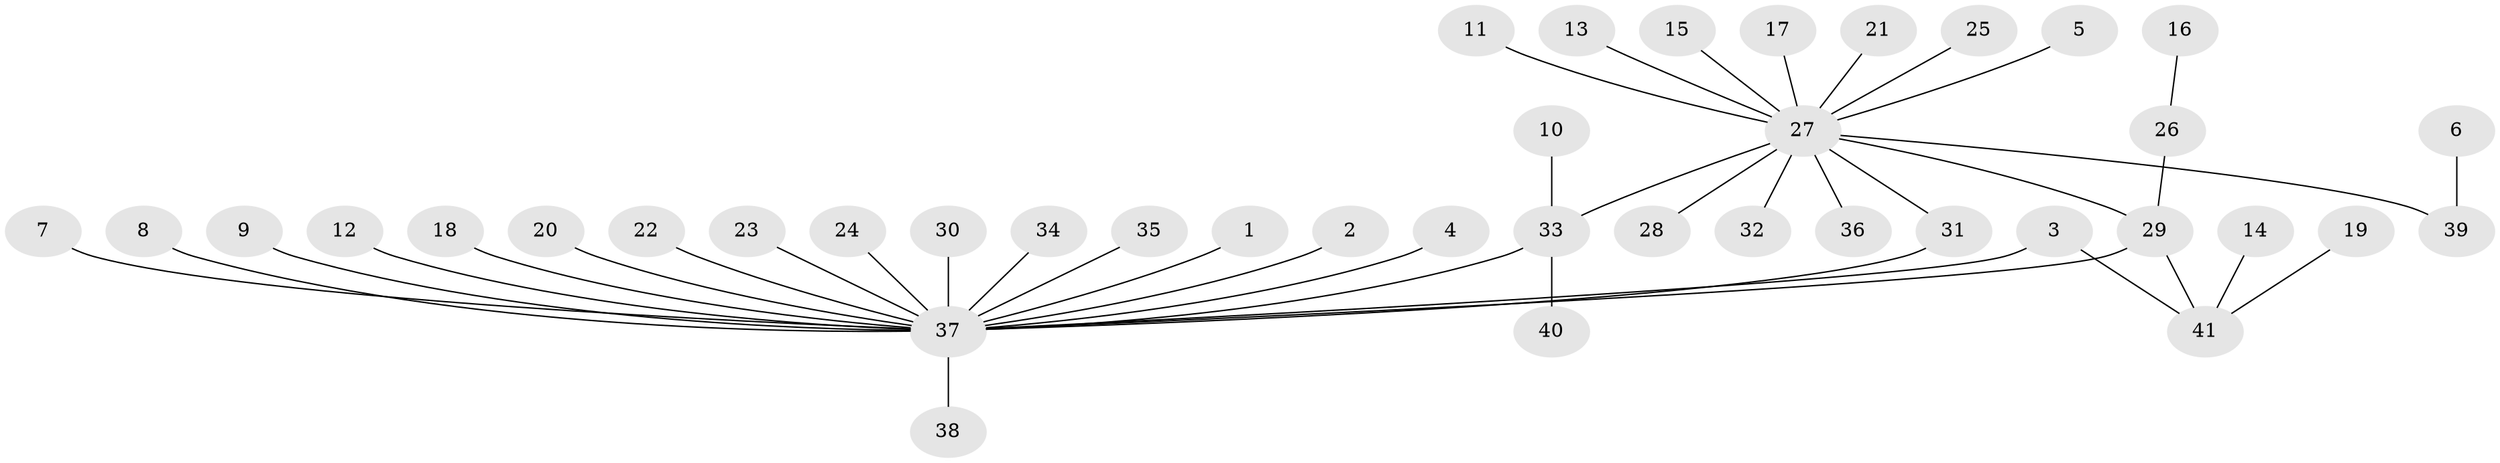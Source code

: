 // original degree distribution, {3: 0.036585365853658534, 18: 0.012195121951219513, 8: 0.012195121951219513, 24: 0.012195121951219513, 1: 0.6951219512195121, 2: 0.18292682926829268, 6: 0.024390243902439025, 5: 0.012195121951219513, 7: 0.012195121951219513}
// Generated by graph-tools (version 1.1) at 2025/01/03/09/25 03:01:41]
// undirected, 41 vertices, 43 edges
graph export_dot {
graph [start="1"]
  node [color=gray90,style=filled];
  1;
  2;
  3;
  4;
  5;
  6;
  7;
  8;
  9;
  10;
  11;
  12;
  13;
  14;
  15;
  16;
  17;
  18;
  19;
  20;
  21;
  22;
  23;
  24;
  25;
  26;
  27;
  28;
  29;
  30;
  31;
  32;
  33;
  34;
  35;
  36;
  37;
  38;
  39;
  40;
  41;
  1 -- 37 [weight=1.0];
  2 -- 37 [weight=1.0];
  3 -- 37 [weight=1.0];
  3 -- 41 [weight=1.0];
  4 -- 37 [weight=1.0];
  5 -- 27 [weight=1.0];
  6 -- 39 [weight=1.0];
  7 -- 37 [weight=1.0];
  8 -- 37 [weight=1.0];
  9 -- 37 [weight=1.0];
  10 -- 33 [weight=1.0];
  11 -- 27 [weight=1.0];
  12 -- 37 [weight=1.0];
  13 -- 27 [weight=1.0];
  14 -- 41 [weight=1.0];
  15 -- 27 [weight=1.0];
  16 -- 26 [weight=1.0];
  17 -- 27 [weight=1.0];
  18 -- 37 [weight=1.0];
  19 -- 41 [weight=1.0];
  20 -- 37 [weight=1.0];
  21 -- 27 [weight=1.0];
  22 -- 37 [weight=1.0];
  23 -- 37 [weight=1.0];
  24 -- 37 [weight=1.0];
  25 -- 27 [weight=1.0];
  26 -- 29 [weight=1.0];
  27 -- 28 [weight=1.0];
  27 -- 29 [weight=1.0];
  27 -- 31 [weight=1.0];
  27 -- 32 [weight=1.0];
  27 -- 33 [weight=1.0];
  27 -- 36 [weight=1.0];
  27 -- 39 [weight=1.0];
  29 -- 37 [weight=1.0];
  29 -- 41 [weight=1.0];
  30 -- 37 [weight=1.0];
  31 -- 37 [weight=1.0];
  33 -- 37 [weight=1.0];
  33 -- 40 [weight=1.0];
  34 -- 37 [weight=1.0];
  35 -- 37 [weight=1.0];
  37 -- 38 [weight=1.0];
}
